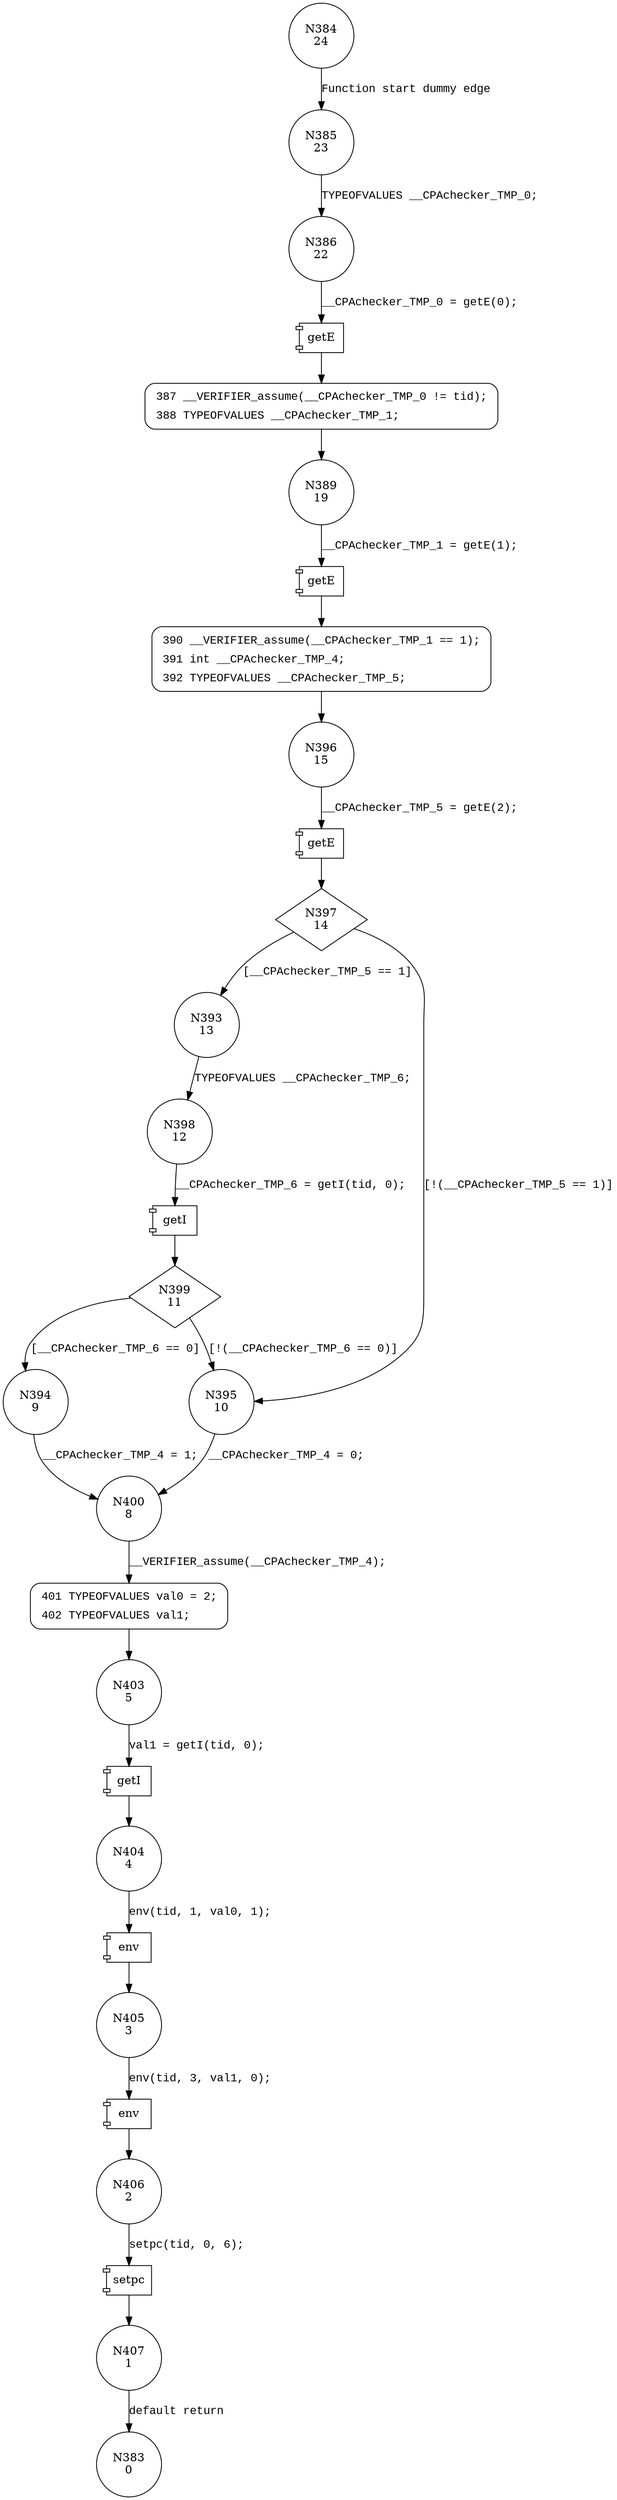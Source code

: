 digraph _0_7 {
384 [shape="circle" label="N384\n24"]
385 [shape="circle" label="N385\n23"]
386 [shape="circle" label="N386\n22"]
387 [shape="circle" label="N387\n21"]
389 [shape="circle" label="N389\n19"]
390 [shape="circle" label="N390\n18"]
396 [shape="circle" label="N396\n15"]
397 [shape="diamond" label="N397\n14"]
393 [shape="circle" label="N393\n13"]
395 [shape="circle" label="N395\n10"]
400 [shape="circle" label="N400\n8"]
401 [shape="circle" label="N401\n7"]
403 [shape="circle" label="N403\n5"]
404 [shape="circle" label="N404\n4"]
405 [shape="circle" label="N405\n3"]
406 [shape="circle" label="N406\n2"]
407 [shape="circle" label="N407\n1"]
398 [shape="circle" label="N398\n12"]
399 [shape="diamond" label="N399\n11"]
394 [shape="circle" label="N394\n9"]
383 [shape="circle" label="N383\n0"]
387 [style="filled,bold" penwidth="1" fillcolor="white" fontname="Courier New" shape="Mrecord" label=<<table border="0" cellborder="0" cellpadding="3" bgcolor="white"><tr><td align="right">387</td><td align="left">__VERIFIER_assume(__CPAchecker_TMP_0 != tid);</td></tr><tr><td align="right">388</td><td align="left">TYPEOFVALUES __CPAchecker_TMP_1;</td></tr></table>>]
387 -> 389[label=""]
390 [style="filled,bold" penwidth="1" fillcolor="white" fontname="Courier New" shape="Mrecord" label=<<table border="0" cellborder="0" cellpadding="3" bgcolor="white"><tr><td align="right">390</td><td align="left">__VERIFIER_assume(__CPAchecker_TMP_1 == 1);</td></tr><tr><td align="right">391</td><td align="left">int __CPAchecker_TMP_4;</td></tr><tr><td align="right">392</td><td align="left">TYPEOFVALUES __CPAchecker_TMP_5;</td></tr></table>>]
390 -> 396[label=""]
401 [style="filled,bold" penwidth="1" fillcolor="white" fontname="Courier New" shape="Mrecord" label=<<table border="0" cellborder="0" cellpadding="3" bgcolor="white"><tr><td align="right">401</td><td align="left">TYPEOFVALUES val0 = 2;</td></tr><tr><td align="right">402</td><td align="left">TYPEOFVALUES val1;</td></tr></table>>]
401 -> 403[label=""]
384 -> 385 [label="Function start dummy edge" fontname="Courier New"]
100010 [shape="component" label="getE"]
386 -> 100010 [label="__CPAchecker_TMP_0 = getE(0);" fontname="Courier New"]
100010 -> 387 [label="" fontname="Courier New"]
100011 [shape="component" label="getE"]
389 -> 100011 [label="__CPAchecker_TMP_1 = getE(1);" fontname="Courier New"]
100011 -> 390 [label="" fontname="Courier New"]
100012 [shape="component" label="getE"]
396 -> 100012 [label="__CPAchecker_TMP_5 = getE(2);" fontname="Courier New"]
100012 -> 397 [label="" fontname="Courier New"]
397 -> 393 [label="[__CPAchecker_TMP_5 == 1]" fontname="Courier New"]
397 -> 395 [label="[!(__CPAchecker_TMP_5 == 1)]" fontname="Courier New"]
395 -> 400 [label="__CPAchecker_TMP_4 = 0;" fontname="Courier New"]
400 -> 401 [label="__VERIFIER_assume(__CPAchecker_TMP_4);" fontname="Courier New"]
100013 [shape="component" label="getI"]
403 -> 100013 [label="val1 = getI(tid, 0);" fontname="Courier New"]
100013 -> 404 [label="" fontname="Courier New"]
100014 [shape="component" label="env"]
404 -> 100014 [label="env(tid, 1, val0, 1);" fontname="Courier New"]
100014 -> 405 [label="" fontname="Courier New"]
100015 [shape="component" label="env"]
405 -> 100015 [label="env(tid, 3, val1, 0);" fontname="Courier New"]
100015 -> 406 [label="" fontname="Courier New"]
100016 [shape="component" label="setpc"]
406 -> 100016 [label="setpc(tid, 0, 6);" fontname="Courier New"]
100016 -> 407 [label="" fontname="Courier New"]
393 -> 398 [label="TYPEOFVALUES __CPAchecker_TMP_6;" fontname="Courier New"]
100017 [shape="component" label="getI"]
398 -> 100017 [label="__CPAchecker_TMP_6 = getI(tid, 0);" fontname="Courier New"]
100017 -> 399 [label="" fontname="Courier New"]
399 -> 394 [label="[__CPAchecker_TMP_6 == 0]" fontname="Courier New"]
399 -> 395 [label="[!(__CPAchecker_TMP_6 == 0)]" fontname="Courier New"]
385 -> 386 [label="TYPEOFVALUES __CPAchecker_TMP_0;" fontname="Courier New"]
407 -> 383 [label="default return" fontname="Courier New"]
394 -> 400 [label="__CPAchecker_TMP_4 = 1;" fontname="Courier New"]
}